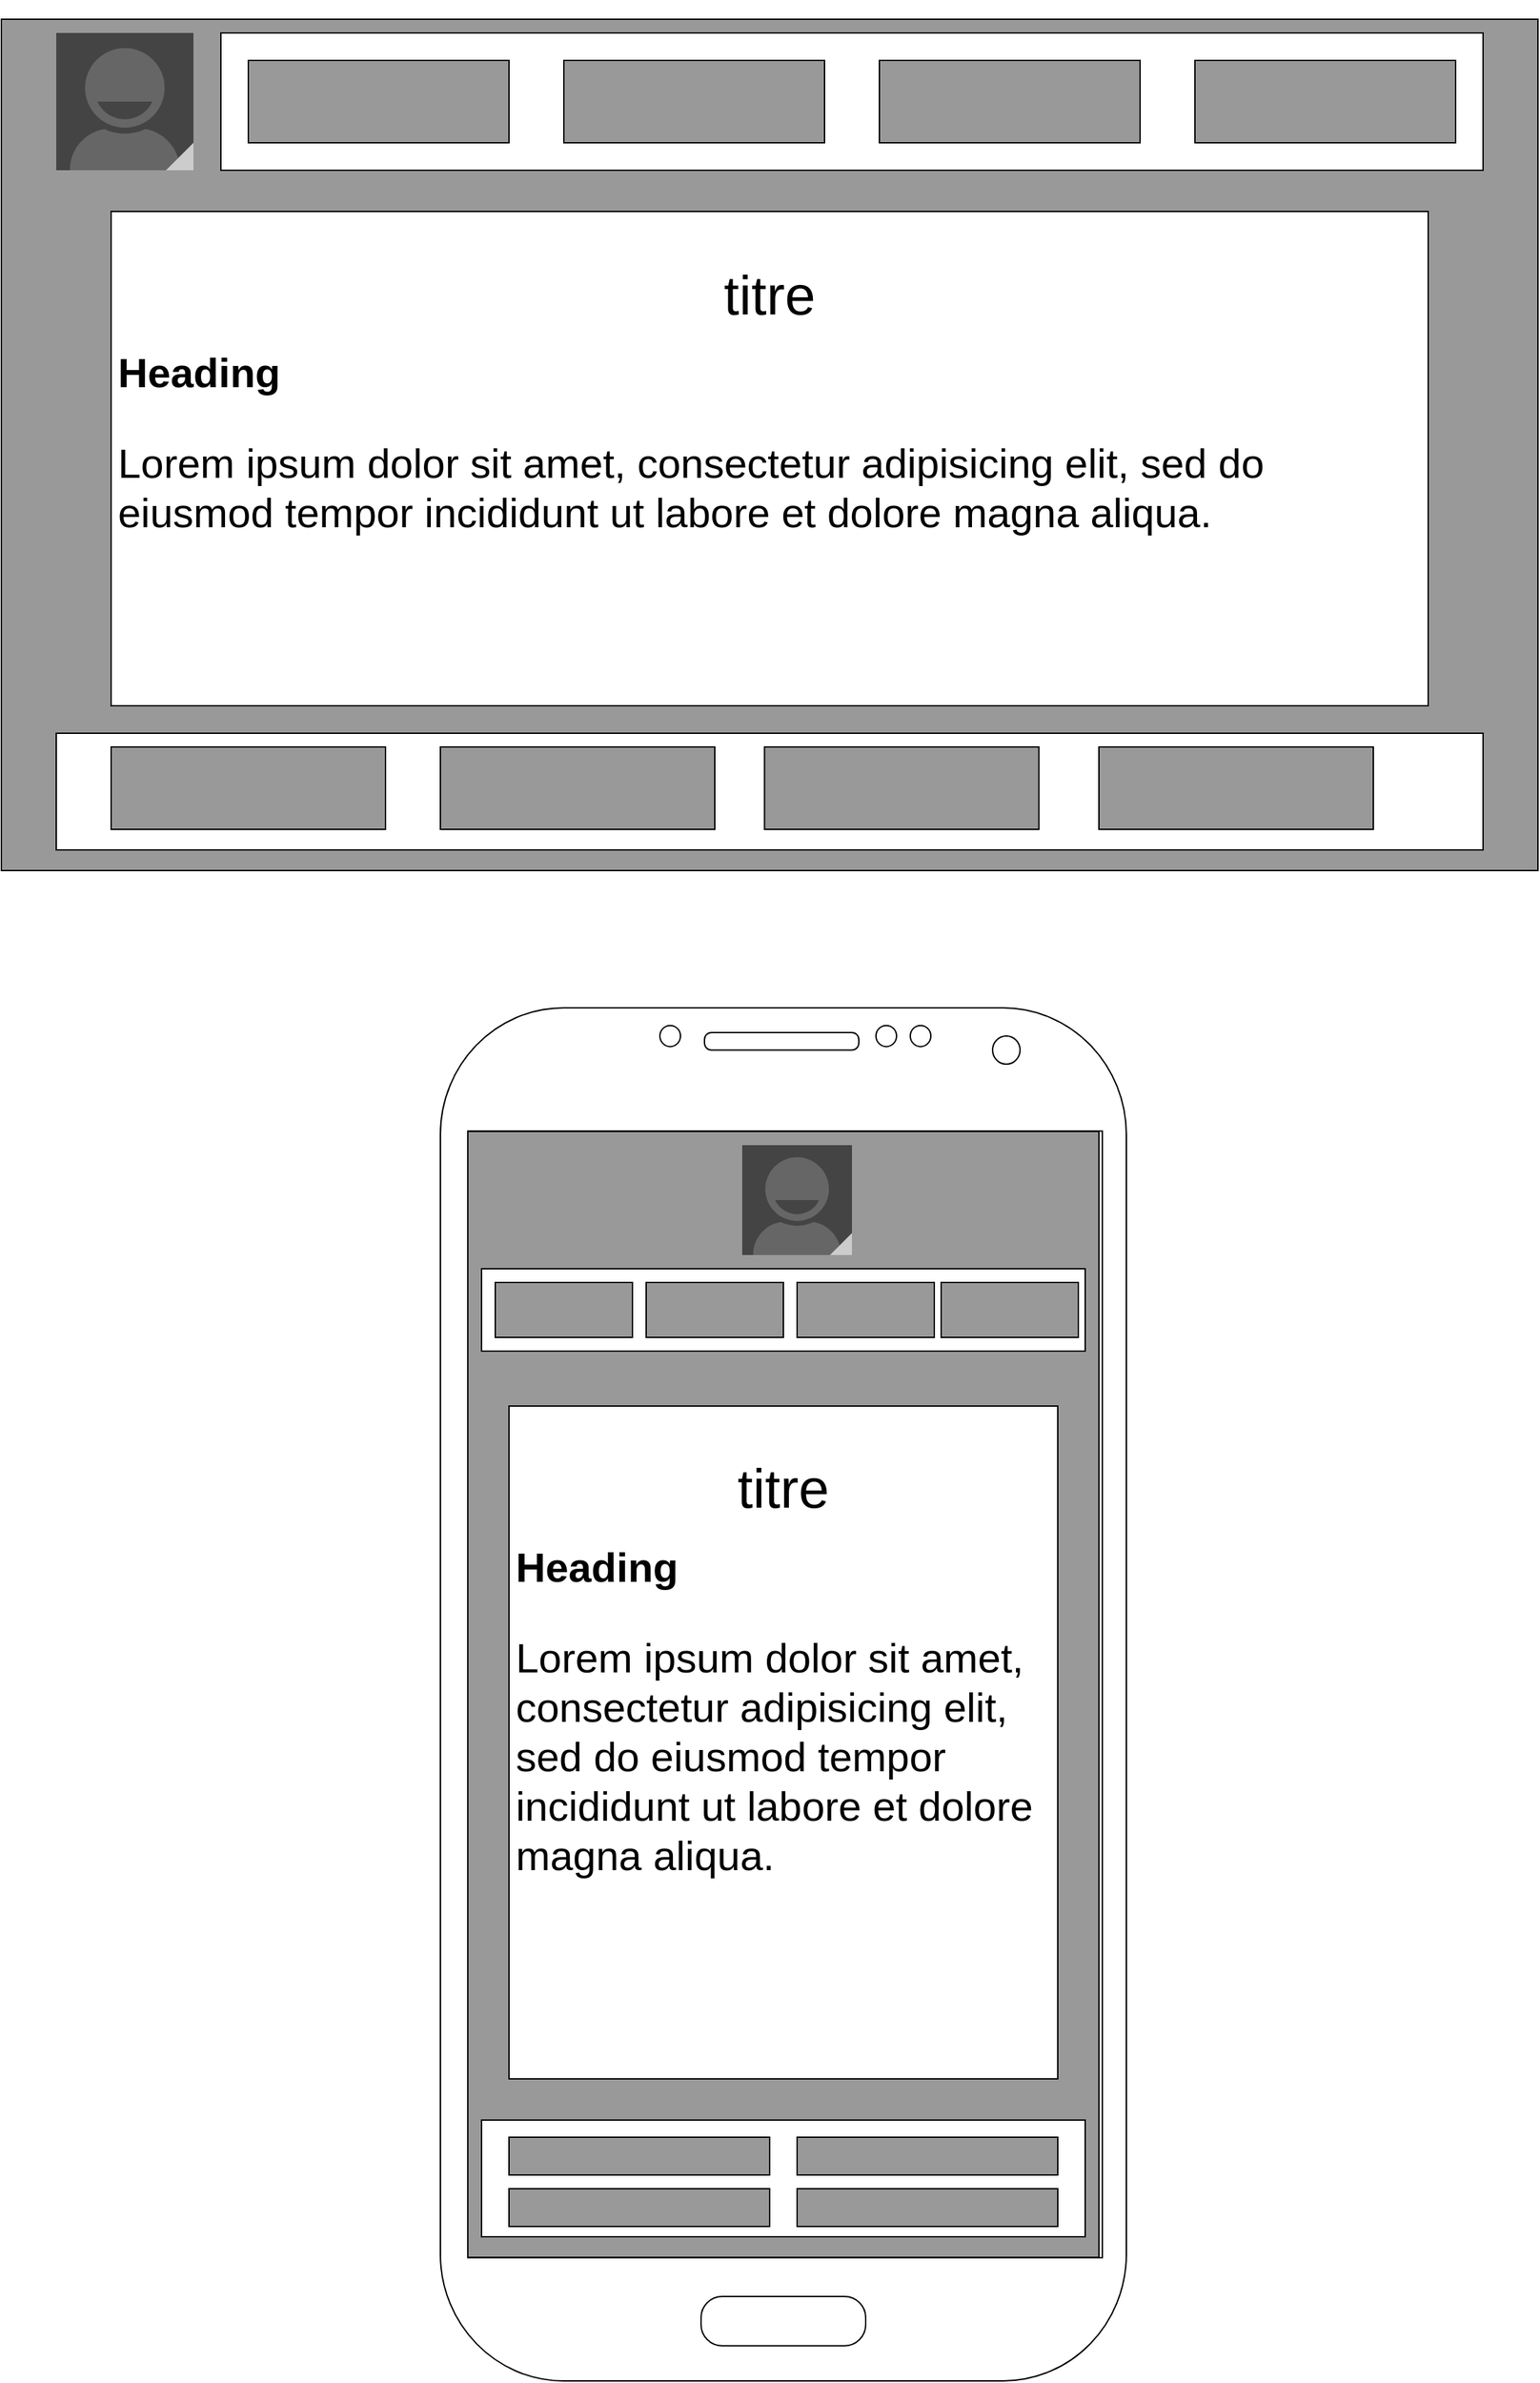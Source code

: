 <mxfile version="15.8.4" type="device"><diagram id="no8NBg0_gVRM84Ox0g_i" name="Page-1"><mxGraphModel dx="1479" dy="853" grid="1" gridSize="10" guides="1" tooltips="1" connect="1" arrows="1" fold="1" page="1" pageScale="1" pageWidth="827" pageHeight="1169" background="none" math="0" shadow="0"><root><mxCell id="0"/><mxCell id="1" parent="0"/><mxCell id="48" value="Header" style="text;html=1;strokeColor=none;fillColor=none;align=center;verticalAlign=middle;whiteSpace=wrap;rounded=0;shadow=0;glass=0;sketch=0;fontSize=23;fontColor=#FFFFFF;" parent="1" vertex="1"><mxGeometry x="747" y="30" width="40" height="20" as="geometry"/></mxCell><mxCell id="55" value="Section" style="text;html=1;strokeColor=none;fillColor=none;align=center;verticalAlign=middle;whiteSpace=wrap;rounded=0;shadow=0;glass=0;sketch=0;fontSize=23;fontColor=#FFFFFF;" parent="1" vertex="1"><mxGeometry x="747" y="190" width="40" height="20" as="geometry"/></mxCell><mxCell id="73" style="edgeStyle=none;html=1;exitX=0;exitY=0.5;exitDx=0;exitDy=0;entryX=1;entryY=0.5;entryDx=0;entryDy=0;fontSize=23;fontColor=#FFFFFF;strokeWidth=4;strokeColor=#FFFFFF;" parent="1" edge="1"><mxGeometry relative="1" as="geometry"><mxPoint x="707" y="400" as="sourcePoint"/><mxPoint x="560" y="415" as="targetPoint"/></mxGeometry></mxCell><mxCell id="v_ASFnEWIIssqMW3mDGn-104" value="" style="rounded=0;whiteSpace=wrap;html=1;fillColor=#999999;" parent="1" vertex="1"><mxGeometry x="80" y="40" width="1120" height="620" as="geometry"/></mxCell><mxCell id="v_ASFnEWIIssqMW3mDGn-109" value="" style="rounded=0;whiteSpace=wrap;html=1;" parent="1" vertex="1"><mxGeometry x="240" y="50" width="920" height="100" as="geometry"/></mxCell><mxCell id="v_ASFnEWIIssqMW3mDGn-110" value="" style="rounded=0;whiteSpace=wrap;html=1;fillColor=#999999;" parent="1" vertex="1"><mxGeometry x="950" y="70" width="190" height="60" as="geometry"/></mxCell><mxCell id="v_ASFnEWIIssqMW3mDGn-138" value="" style="rounded=0;whiteSpace=wrap;html=1;fillColor=#999999;" parent="1" vertex="1"><mxGeometry x="490" y="70" width="190" height="60" as="geometry"/></mxCell><mxCell id="v_ASFnEWIIssqMW3mDGn-139" value="" style="rounded=0;whiteSpace=wrap;html=1;fillColor=#999999;" parent="1" vertex="1"><mxGeometry x="720" y="70" width="190" height="60" as="geometry"/></mxCell><mxCell id="v_ASFnEWIIssqMW3mDGn-141" value="" style="rounded=0;whiteSpace=wrap;html=1;fillColor=#999999;" parent="1" vertex="1"><mxGeometry x="260" y="70" width="190" height="60" as="geometry"/></mxCell><mxCell id="v_ASFnEWIIssqMW3mDGn-148" value="" style="rounded=0;whiteSpace=wrap;html=1;" parent="1" vertex="1"><mxGeometry x="160" y="180" width="960" height="360" as="geometry"/></mxCell><mxCell id="v_ASFnEWIIssqMW3mDGn-162" value="" style="rounded=0;whiteSpace=wrap;html=1;" parent="1" vertex="1"><mxGeometry x="120" y="560" width="1040" height="85" as="geometry"/></mxCell><mxCell id="v_ASFnEWIIssqMW3mDGn-164" value="" style="verticalLabelPosition=bottom;verticalAlign=top;html=1;shadow=0;dashed=0;strokeWidth=1;shape=mxgraph.android.phone2;" parent="1" vertex="1"><mxGeometry x="400" y="760" width="500" height="1000" as="geometry"/></mxCell><mxCell id="v_ASFnEWIIssqMW3mDGn-165" value="" style="verticalLabelPosition=bottom;verticalAlign=top;html=1;shadow=0;dashed=0;strokeWidth=1;shape=mxgraph.android.contact_badge_normal;sketch=0;fillColor=#999999;" parent="1" vertex="1"><mxGeometry x="120" y="50" width="100" height="100" as="geometry"/></mxCell><mxCell id="v_ASFnEWIIssqMW3mDGn-166" value="" style="rounded=0;whiteSpace=wrap;html=1;fillColor=#999999;" parent="1" vertex="1"><mxGeometry x="160" y="570" width="200" height="60" as="geometry"/></mxCell><mxCell id="v_ASFnEWIIssqMW3mDGn-167" value="" style="rounded=0;whiteSpace=wrap;html=1;fillColor=#999999;" parent="1" vertex="1"><mxGeometry x="400" y="570" width="200" height="60" as="geometry"/></mxCell><mxCell id="v_ASFnEWIIssqMW3mDGn-168" value="" style="rounded=0;whiteSpace=wrap;html=1;fillColor=#999999;" parent="1" vertex="1"><mxGeometry x="636.25" y="570" width="200" height="60" as="geometry"/></mxCell><mxCell id="v_ASFnEWIIssqMW3mDGn-169" value="" style="rounded=0;whiteSpace=wrap;html=1;fillColor=#999999;" parent="1" vertex="1"><mxGeometry x="880" y="570" width="200" height="60" as="geometry"/></mxCell><mxCell id="v_ASFnEWIIssqMW3mDGn-170" value="" style="rounded=0;whiteSpace=wrap;html=1;fillColor=#999999;" parent="1" vertex="1"><mxGeometry x="420" y="850" width="460" height="820" as="geometry"/></mxCell><mxCell id="v_ASFnEWIIssqMW3mDGn-172" value="" style="rounded=0;whiteSpace=wrap;html=1;" parent="1" vertex="1"><mxGeometry x="430" y="950" width="440" height="60" as="geometry"/></mxCell><mxCell id="v_ASFnEWIIssqMW3mDGn-175" value="" style="rounded=0;whiteSpace=wrap;html=1;fillColor=#999999;" parent="1" vertex="1"><mxGeometry x="660" y="960" width="100" height="40" as="geometry"/></mxCell><mxCell id="v_ASFnEWIIssqMW3mDGn-177" value="" style="rounded=0;whiteSpace=wrap;html=1;fillColor=#999999;" parent="1" vertex="1"><mxGeometry x="765" y="960" width="100" height="40" as="geometry"/></mxCell><mxCell id="v_ASFnEWIIssqMW3mDGn-178" value="" style="rounded=0;whiteSpace=wrap;html=1;fillColor=#999999;" parent="1" vertex="1"><mxGeometry x="440" y="960" width="100" height="40" as="geometry"/></mxCell><mxCell id="v_ASFnEWIIssqMW3mDGn-179" value="" style="rounded=0;whiteSpace=wrap;html=1;fillColor=#999999;" parent="1" vertex="1"><mxGeometry x="550" y="960" width="100" height="40" as="geometry"/></mxCell><mxCell id="v_ASFnEWIIssqMW3mDGn-183" value="" style="rounded=0;whiteSpace=wrap;html=1;" parent="1" vertex="1"><mxGeometry x="450" y="1050" width="400" height="490" as="geometry"/></mxCell><mxCell id="v_ASFnEWIIssqMW3mDGn-184" value="" style="rounded=0;whiteSpace=wrap;html=1;" parent="1" vertex="1"><mxGeometry x="430" y="1570" width="440" height="85" as="geometry"/></mxCell><mxCell id="v_ASFnEWIIssqMW3mDGn-209" value="" style="rounded=0;whiteSpace=wrap;html=1;fillColor=#999999;" parent="1" vertex="1"><mxGeometry x="450" y="1582.5" width="190" height="27.5" as="geometry"/></mxCell><mxCell id="v_ASFnEWIIssqMW3mDGn-211" value="" style="rounded=0;whiteSpace=wrap;html=1;fillColor=#999999;" parent="1" vertex="1"><mxGeometry x="660" y="1582.5" width="190" height="27.5" as="geometry"/></mxCell><mxCell id="v_ASFnEWIIssqMW3mDGn-212" value="" style="rounded=0;whiteSpace=wrap;html=1;fillColor=#999999;" parent="1" vertex="1"><mxGeometry x="450" y="1620" width="190" height="27.5" as="geometry"/></mxCell><mxCell id="v_ASFnEWIIssqMW3mDGn-213" value="" style="rounded=0;whiteSpace=wrap;html=1;fillColor=#999999;" parent="1" vertex="1"><mxGeometry x="660" y="1620" width="190" height="27.5" as="geometry"/></mxCell><mxCell id="v_ASFnEWIIssqMW3mDGn-215" value="" style="verticalLabelPosition=bottom;verticalAlign=top;html=1;shadow=0;dashed=0;strokeWidth=1;shape=mxgraph.android.contact_badge_normal;sketch=0;fillColor=#999999;" parent="1" vertex="1"><mxGeometry x="620" y="860" width="80" height="80" as="geometry"/></mxCell><mxCell id="XWwBIlFLo90u1gy5W34V-73" value="&lt;font style=&quot;font-size: 40px&quot;&gt;titre&lt;br&gt;&lt;/font&gt;" style="text;html=1;strokeColor=none;fillColor=none;align=center;verticalAlign=middle;whiteSpace=wrap;rounded=0;" vertex="1" parent="1"><mxGeometry x="160" y="180" width="960" height="120" as="geometry"/></mxCell><mxCell id="XWwBIlFLo90u1gy5W34V-74" value="&lt;h1 style=&quot;font-size: 30px&quot;&gt;&lt;font style=&quot;font-size: 30px&quot;&gt;Heading&lt;/font&gt;&lt;/h1&gt;&lt;p style=&quot;font-size: 30px&quot;&gt;&lt;font style=&quot;font-size: 30px&quot;&gt;Lorem ipsum dolor sit amet, consectetur adipisicing elit, sed do eiusmod tempor incididunt ut labore et dolore magna aliqua.&lt;/font&gt;&lt;/p&gt;" style="text;html=1;strokeColor=none;fillColor=none;spacing=5;spacingTop=-20;whiteSpace=wrap;overflow=hidden;rounded=0;fontSize=40;" vertex="1" parent="1"><mxGeometry x="160" y="270" width="960" height="270" as="geometry"/></mxCell><mxCell id="XWwBIlFLo90u1gy5W34V-75" value="&lt;font style=&quot;font-size: 40px&quot;&gt;titre&lt;br&gt;&lt;/font&gt;" style="text;html=1;strokeColor=none;fillColor=none;align=center;verticalAlign=middle;whiteSpace=wrap;rounded=0;" vertex="1" parent="1"><mxGeometry x="450" y="1049" width="400" height="120" as="geometry"/></mxCell><mxCell id="XWwBIlFLo90u1gy5W34V-77" value="&lt;h1 style=&quot;font-size: 30px&quot;&gt;&lt;font style=&quot;font-size: 30px&quot;&gt;Heading&lt;/font&gt;&lt;/h1&gt;&lt;p style=&quot;font-size: 30px&quot;&gt;&lt;font style=&quot;font-size: 30px&quot;&gt;Lorem ipsum dolor sit amet, consectetur adipisicing elit, sed do eiusmod tempor incididunt ut labore et dolore magna aliqua.&lt;/font&gt;&lt;/p&gt;" style="text;html=1;strokeColor=none;fillColor=none;spacing=5;spacingTop=-20;whiteSpace=wrap;overflow=hidden;rounded=0;fontSize=40;" vertex="1" parent="1"><mxGeometry x="450" y="1140" width="400" height="270" as="geometry"/></mxCell></root></mxGraphModel></diagram></mxfile>